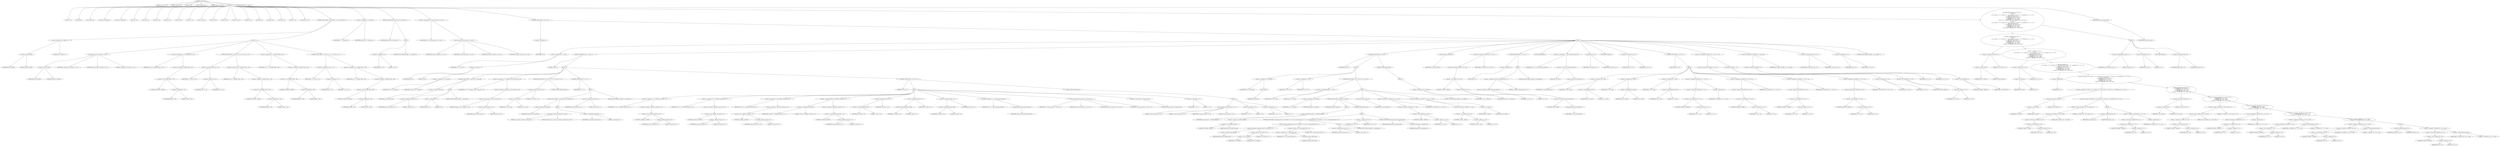 digraph cache_insert {  
"1000122" [label = "(METHOD,cache_insert)" ]
"1000123" [label = "(PARAM,const char *a1)" ]
"1000124" [label = "(PARAM,_DWORD *a2)" ]
"1000125" [label = "(PARAM,int a3)" ]
"1000126" [label = "(PARAM,unsigned int a4)" ]
"1000127" [label = "(PARAM,unsigned __int16 a5)" ]
"1000128" [label = "(BLOCK,,)" ]
"1000129" [label = "(LOCAL,v7: int)" ]
"1000130" [label = "(LOCAL,v8: int)" ]
"1000131" [label = "(LOCAL,result: int)" ]
"1000132" [label = "(LOCAL,v10: unsigned int)" ]
"1000133" [label = "(LOCAL,v11: unsigned int)" ]
"1000134" [label = "(LOCAL,v12: int)" ]
"1000135" [label = "(LOCAL,v13: int)" ]
"1000136" [label = "(LOCAL,v14: int)" ]
"1000137" [label = "(LOCAL,v15: int)" ]
"1000138" [label = "(LOCAL,v16: int)" ]
"1000139" [label = "(LOCAL,v17: int)" ]
"1000140" [label = "(LOCAL,v18: size_t)" ]
"1000141" [label = "(LOCAL,v19: int)" ]
"1000142" [label = "(LOCAL,v20: int)" ]
"1000143" [label = "(LOCAL,v21: char *)" ]
"1000144" [label = "(LOCAL,v22: int)" ]
"1000145" [label = "(LOCAL,v23: int)" ]
"1000146" [label = "(LOCAL,v24: int)" ]
"1000147" [label = "(LOCAL,v25: int)" ]
"1000148" [label = "(LOCAL,v27: int)" ]
"1000149" [label = "(LOCAL,v28: int [ 4 ])" ]
"1000150" [label = "(CONTROL_STRUCTURE,if ( (a5 & 0x980) != 0 ),if ( (a5 & 0x980) != 0 ))" ]
"1000151" [label = "(<operator>.notEquals,(a5 & 0x980) != 0)" ]
"1000152" [label = "(<operator>.and,a5 & 0x980)" ]
"1000153" [label = "(IDENTIFIER,a5,a5 & 0x980)" ]
"1000154" [label = "(LITERAL,0x980,a5 & 0x980)" ]
"1000155" [label = "(LITERAL,0,(a5 & 0x980) != 0)" ]
"1000156" [label = "(BLOCK,,)" ]
"1000157" [label = "(log_query,log_query(a5 | 0x10000, a1, a2, 0))" ]
"1000158" [label = "(<operator>.or,a5 | 0x10000)" ]
"1000159" [label = "(IDENTIFIER,a5,a5 | 0x10000)" ]
"1000160" [label = "(LITERAL,0x10000,a5 | 0x10000)" ]
"1000161" [label = "(IDENTIFIER,a1,log_query(a5 | 0x10000, a1, a2, 0))" ]
"1000162" [label = "(IDENTIFIER,a2,log_query(a5 | 0x10000, a1, a2, 0))" ]
"1000163" [label = "(LITERAL,0,log_query(a5 | 0x10000, a1, a2, 0))" ]
"1000164" [label = "(<operator>.assignment,v10 = *(_DWORD *)(fbss + 252))" ]
"1000165" [label = "(IDENTIFIER,v10,v10 = *(_DWORD *)(fbss + 252))" ]
"1000166" [label = "(<operator>.indirection,*(_DWORD *)(fbss + 252))" ]
"1000167" [label = "(<operator>.cast,(_DWORD *)(fbss + 252))" ]
"1000168" [label = "(UNKNOWN,_DWORD *,_DWORD *)" ]
"1000169" [label = "(<operator>.addition,fbss + 252)" ]
"1000170" [label = "(IDENTIFIER,fbss,fbss + 252)" ]
"1000171" [label = "(LITERAL,252,fbss + 252)" ]
"1000172" [label = "(CONTROL_STRUCTURE,if ( v10 && v10 < a4 ),if ( v10 && v10 < a4 ))" ]
"1000173" [label = "(<operator>.logicalAnd,v10 && v10 < a4)" ]
"1000174" [label = "(IDENTIFIER,v10,v10 && v10 < a4)" ]
"1000175" [label = "(<operator>.lessThan,v10 < a4)" ]
"1000176" [label = "(IDENTIFIER,v10,v10 < a4)" ]
"1000177" [label = "(IDENTIFIER,a4,v10 < a4)" ]
"1000178" [label = "(<operator>.assignment,a4 = *(_DWORD *)(fbss + 252))" ]
"1000179" [label = "(IDENTIFIER,a4,a4 = *(_DWORD *)(fbss + 252))" ]
"1000180" [label = "(<operator>.indirection,*(_DWORD *)(fbss + 252))" ]
"1000181" [label = "(<operator>.cast,(_DWORD *)(fbss + 252))" ]
"1000182" [label = "(UNKNOWN,_DWORD *,_DWORD *)" ]
"1000183" [label = "(<operator>.addition,fbss + 252)" ]
"1000184" [label = "(IDENTIFIER,fbss,fbss + 252)" ]
"1000185" [label = "(LITERAL,252,fbss + 252)" ]
"1000186" [label = "(<operator>.assignment,v11 = *(_DWORD *)(fbss + 248))" ]
"1000187" [label = "(IDENTIFIER,v11,v11 = *(_DWORD *)(fbss + 248))" ]
"1000188" [label = "(<operator>.indirection,*(_DWORD *)(fbss + 248))" ]
"1000189" [label = "(<operator>.cast,(_DWORD *)(fbss + 248))" ]
"1000190" [label = "(UNKNOWN,_DWORD *,_DWORD *)" ]
"1000191" [label = "(<operator>.addition,fbss + 248)" ]
"1000192" [label = "(IDENTIFIER,fbss,fbss + 248)" ]
"1000193" [label = "(LITERAL,248,fbss + 248)" ]
"1000194" [label = "(CONTROL_STRUCTURE,if ( v11 && a4 < v11 ),if ( v11 && a4 < v11 ))" ]
"1000195" [label = "(<operator>.logicalAnd,v11 && a4 < v11)" ]
"1000196" [label = "(IDENTIFIER,v11,v11 && a4 < v11)" ]
"1000197" [label = "(<operator>.lessThan,a4 < v11)" ]
"1000198" [label = "(IDENTIFIER,a4,a4 < v11)" ]
"1000199" [label = "(IDENTIFIER,v11,a4 < v11)" ]
"1000200" [label = "(<operator>.assignment,a4 = *(_DWORD *)(fbss + 248))" ]
"1000201" [label = "(IDENTIFIER,a4,a4 = *(_DWORD *)(fbss + 248))" ]
"1000202" [label = "(<operator>.indirection,*(_DWORD *)(fbss + 248))" ]
"1000203" [label = "(<operator>.cast,(_DWORD *)(fbss + 248))" ]
"1000204" [label = "(UNKNOWN,_DWORD *,_DWORD *)" ]
"1000205" [label = "(<operator>.addition,fbss + 248)" ]
"1000206" [label = "(IDENTIFIER,fbss,fbss + 248)" ]
"1000207" [label = "(LITERAL,248,fbss + 248)" ]
"1000208" [label = "(<operator>.assignment,v7 = insert_error)" ]
"1000209" [label = "(IDENTIFIER,v7,v7 = insert_error)" ]
"1000210" [label = "(IDENTIFIER,insert_error,v7 = insert_error)" ]
"1000211" [label = "(CONTROL_STRUCTURE,if ( insert_error ),if ( insert_error ))" ]
"1000212" [label = "(IDENTIFIER,insert_error,if ( insert_error ))" ]
"1000213" [label = "(BLOCK,,)" ]
"1000214" [label = "(<operator>.assignment,v8 = 0)" ]
"1000215" [label = "(IDENTIFIER,v8,v8 = 0)" ]
"1000216" [label = "(LITERAL,0,v8 = 0)" ]
"1000217" [label = "(CONTROL_STRUCTURE,goto LABEL_17;,goto LABEL_17;)" ]
"1000218" [label = "(<operator>.assignment,v8 = cache_scan_free(a1, a2, a3, a5))" ]
"1000219" [label = "(IDENTIFIER,v8,v8 = cache_scan_free(a1, a2, a3, a5))" ]
"1000220" [label = "(cache_scan_free,cache_scan_free(a1, a2, a3, a5))" ]
"1000221" [label = "(IDENTIFIER,a1,cache_scan_free(a1, a2, a3, a5))" ]
"1000222" [label = "(IDENTIFIER,a2,cache_scan_free(a1, a2, a3, a5))" ]
"1000223" [label = "(IDENTIFIER,a3,cache_scan_free(a1, a2, a3, a5))" ]
"1000224" [label = "(IDENTIFIER,a5,cache_scan_free(a1, a2, a3, a5))" ]
"1000225" [label = "(CONTROL_STRUCTURE,if ( !v8 ),if ( !v8 ))" ]
"1000226" [label = "(<operator>.logicalNot,!v8)" ]
"1000227" [label = "(IDENTIFIER,v8,!v8)" ]
"1000228" [label = "(BLOCK,,)" ]
"1000229" [label = "(<operator>.assignment,v27 = a5 & 4)" ]
"1000230" [label = "(IDENTIFIER,v27,v27 = a5 & 4)" ]
"1000231" [label = "(<operator>.and,a5 & 4)" ]
"1000232" [label = "(IDENTIFIER,a5,a5 & 4)" ]
"1000233" [label = "(LITERAL,4,a5 & 4)" ]
"1000234" [label = "(CONTROL_STRUCTURE,while ( 1 ),while ( 1 ))" ]
"1000235" [label = "(LITERAL,1,while ( 1 ))" ]
"1000236" [label = "(BLOCK,,)" ]
"1000237" [label = "(<operator>.assignment,v12 = cache_tail)" ]
"1000238" [label = "(IDENTIFIER,v12,v12 = cache_tail)" ]
"1000239" [label = "(IDENTIFIER,cache_tail,v12 = cache_tail)" ]
"1000240" [label = "(CONTROL_STRUCTURE,if ( !cache_tail ),if ( !cache_tail ))" ]
"1000241" [label = "(<operator>.logicalNot,!cache_tail)" ]
"1000242" [label = "(IDENTIFIER,cache_tail,!cache_tail)" ]
"1000243" [label = "(BLOCK,,)" ]
"1000244" [label = "(<operator>.assignment,insert_error = 1)" ]
"1000245" [label = "(IDENTIFIER,insert_error,insert_error = 1)" ]
"1000246" [label = "(LITERAL,1,insert_error = 1)" ]
"1000247" [label = "(<operator>.assignment,v8 = 0)" ]
"1000248" [label = "(IDENTIFIER,v8,v8 = 0)" ]
"1000249" [label = "(LITERAL,0,v8 = 0)" ]
"1000250" [label = "(CONTROL_STRUCTURE,goto LABEL_17;,goto LABEL_17;)" ]
"1000251" [label = "(<operator>.assignment,v13 = *(unsigned __int16 *)(cache_tail + 36))" ]
"1000252" [label = "(IDENTIFIER,v13,v13 = *(unsigned __int16 *)(cache_tail + 36))" ]
"1000253" [label = "(<operator>.indirection,*(unsigned __int16 *)(cache_tail + 36))" ]
"1000254" [label = "(<operator>.cast,(unsigned __int16 *)(cache_tail + 36))" ]
"1000255" [label = "(UNKNOWN,unsigned __int16 *,unsigned __int16 *)" ]
"1000256" [label = "(<operator>.addition,cache_tail + 36)" ]
"1000257" [label = "(IDENTIFIER,cache_tail,cache_tail + 36)" ]
"1000258" [label = "(LITERAL,36,cache_tail + 36)" ]
"1000259" [label = "(CONTROL_STRUCTURE,if ( (v13 & 0xC) == 0 ),if ( (v13 & 0xC) == 0 ))" ]
"1000260" [label = "(<operator>.equals,(v13 & 0xC) == 0)" ]
"1000261" [label = "(<operator>.and,v13 & 0xC)" ]
"1000262" [label = "(IDENTIFIER,v13,v13 & 0xC)" ]
"1000263" [label = "(LITERAL,0xC,v13 & 0xC)" ]
"1000264" [label = "(LITERAL,0,(v13 & 0xC) == 0)" ]
"1000265" [label = "(CONTROL_STRUCTURE,break;,break;)" ]
"1000266" [label = "(CONTROL_STRUCTURE,if ( v7 ),if ( v7 ))" ]
"1000267" [label = "(IDENTIFIER,v7,if ( v7 ))" ]
"1000268" [label = "(BLOCK,,)" ]
"1000269" [label = "(CONTROL_STRUCTURE,if ( !warned_8195 ),if ( !warned_8195 ))" ]
"1000270" [label = "(<operator>.logicalNot,!warned_8195)" ]
"1000271" [label = "(IDENTIFIER,warned_8195,!warned_8195)" ]
"1000272" [label = "(BLOCK,,)" ]
"1000273" [label = "(my_syslog,my_syslog(3, \"Internal error in cache.\"))" ]
"1000274" [label = "(LITERAL,3,my_syslog(3, \"Internal error in cache.\"))" ]
"1000275" [label = "(LITERAL,\"Internal error in cache.\",my_syslog(3, \"Internal error in cache.\"))" ]
"1000276" [label = "(<operator>.assignment,warned_8195 = 1)" ]
"1000277" [label = "(IDENTIFIER,warned_8195,warned_8195 = 1)" ]
"1000278" [label = "(LITERAL,1,warned_8195 = 1)" ]
"1000279" [label = "(<operator>.assignment,insert_error = 1)" ]
"1000280" [label = "(IDENTIFIER,insert_error,insert_error = 1)" ]
"1000281" [label = "(LITERAL,1,insert_error = 1)" ]
"1000282" [label = "(CONTROL_STRUCTURE,goto LABEL_17;,goto LABEL_17;)" ]
"1000283" [label = "(CONTROL_STRUCTURE,if ( v27 ),if ( v27 ))" ]
"1000284" [label = "(IDENTIFIER,v27,if ( v27 ))" ]
"1000285" [label = "(BLOCK,,)" ]
"1000286" [label = "(<operator>.assignment,v14 = *(_DWORD *)(cache_tail + 16))" ]
"1000287" [label = "(IDENTIFIER,v14,v14 = *(_DWORD *)(cache_tail + 16))" ]
"1000288" [label = "(<operator>.indirection,*(_DWORD *)(cache_tail + 16))" ]
"1000289" [label = "(<operator>.cast,(_DWORD *)(cache_tail + 16))" ]
"1000290" [label = "(UNKNOWN,_DWORD *,_DWORD *)" ]
"1000291" [label = "(<operator>.addition,cache_tail + 16)" ]
"1000292" [label = "(IDENTIFIER,cache_tail,cache_tail + 16)" ]
"1000293" [label = "(LITERAL,16,cache_tail + 16)" ]
"1000294" [label = "(<operator>.assignment,v15 = *(_DWORD *)(cache_tail + 20))" ]
"1000295" [label = "(IDENTIFIER,v15,v15 = *(_DWORD *)(cache_tail + 20))" ]
"1000296" [label = "(<operator>.indirection,*(_DWORD *)(cache_tail + 20))" ]
"1000297" [label = "(<operator>.cast,(_DWORD *)(cache_tail + 20))" ]
"1000298" [label = "(UNKNOWN,_DWORD *,_DWORD *)" ]
"1000299" [label = "(<operator>.addition,cache_tail + 20)" ]
"1000300" [label = "(IDENTIFIER,cache_tail,cache_tail + 20)" ]
"1000301" [label = "(LITERAL,20,cache_tail + 20)" ]
"1000302" [label = "(<operator>.assignment,v16 = *(_DWORD *)(cache_tail + 24))" ]
"1000303" [label = "(IDENTIFIER,v16,v16 = *(_DWORD *)(cache_tail + 24))" ]
"1000304" [label = "(<operator>.indirection,*(_DWORD *)(cache_tail + 24))" ]
"1000305" [label = "(<operator>.cast,(_DWORD *)(cache_tail + 24))" ]
"1000306" [label = "(UNKNOWN,_DWORD *,_DWORD *)" ]
"1000307" [label = "(<operator>.addition,cache_tail + 24)" ]
"1000308" [label = "(IDENTIFIER,cache_tail,cache_tail + 24)" ]
"1000309" [label = "(LITERAL,24,cache_tail + 24)" ]
"1000310" [label = "(<operator>.assignment,v28[0] = *(_DWORD *)(cache_tail + 12))" ]
"1000311" [label = "(<operator>.indirectIndexAccess,v28[0])" ]
"1000312" [label = "(IDENTIFIER,v28,v28[0] = *(_DWORD *)(cache_tail + 12))" ]
"1000313" [label = "(LITERAL,0,v28[0] = *(_DWORD *)(cache_tail + 12))" ]
"1000314" [label = "(<operator>.indirection,*(_DWORD *)(cache_tail + 12))" ]
"1000315" [label = "(<operator>.cast,(_DWORD *)(cache_tail + 12))" ]
"1000316" [label = "(UNKNOWN,_DWORD *,_DWORD *)" ]
"1000317" [label = "(<operator>.addition,cache_tail + 12)" ]
"1000318" [label = "(IDENTIFIER,cache_tail,cache_tail + 12)" ]
"1000319" [label = "(LITERAL,12,cache_tail + 12)" ]
"1000320" [label = "(<operator>.assignment,v28[1] = v14)" ]
"1000321" [label = "(<operator>.indirectIndexAccess,v28[1])" ]
"1000322" [label = "(IDENTIFIER,v28,v28[1] = v14)" ]
"1000323" [label = "(LITERAL,1,v28[1] = v14)" ]
"1000324" [label = "(IDENTIFIER,v14,v28[1] = v14)" ]
"1000325" [label = "(<operator>.assignment,v28[2] = v15)" ]
"1000326" [label = "(<operator>.indirectIndexAccess,v28[2])" ]
"1000327" [label = "(IDENTIFIER,v28,v28[2] = v15)" ]
"1000328" [label = "(LITERAL,2,v28[2] = v15)" ]
"1000329" [label = "(IDENTIFIER,v15,v28[2] = v15)" ]
"1000330" [label = "(<operator>.assignment,v28[3] = v16)" ]
"1000331" [label = "(<operator>.indirectIndexAccess,v28[3])" ]
"1000332" [label = "(IDENTIFIER,v28,v28[3] = v16)" ]
"1000333" [label = "(LITERAL,3,v28[3] = v16)" ]
"1000334" [label = "(IDENTIFIER,v16,v28[3] = v16)" ]
"1000335" [label = "(<operator>.assignment,v17 = cache_get_name(cache_tail))" ]
"1000336" [label = "(IDENTIFIER,v17,v17 = cache_get_name(cache_tail))" ]
"1000337" [label = "(cache_get_name,cache_get_name(cache_tail))" ]
"1000338" [label = "(IDENTIFIER,cache_tail,cache_get_name(cache_tail))" ]
"1000339" [label = "(cache_scan_free,cache_scan_free(v17, v28, a3, v13))" ]
"1000340" [label = "(IDENTIFIER,v17,cache_scan_free(v17, v28, a3, v13))" ]
"1000341" [label = "(IDENTIFIER,v28,cache_scan_free(v17, v28, a3, v13))" ]
"1000342" [label = "(IDENTIFIER,a3,cache_scan_free(v17, v28, a3, v13))" ]
"1000343" [label = "(IDENTIFIER,v13,cache_scan_free(v17, v28, a3, v13))" ]
"1000344" [label = "(<operator>.preIncrement,++cache_live_freed)" ]
"1000345" [label = "(IDENTIFIER,cache_live_freed,++cache_live_freed)" ]
"1000346" [label = "(<operator>.assignment,v7 = 1)" ]
"1000347" [label = "(IDENTIFIER,v7,v7 = 1)" ]
"1000348" [label = "(LITERAL,1,v7 = 1)" ]
"1000349" [label = "(CONTROL_STRUCTURE,else,else)" ]
"1000350" [label = "(BLOCK,,)" ]
"1000351" [label = "(cache_scan_free,cache_scan_free(0, 0, a3, 0))" ]
"1000352" [label = "(LITERAL,0,cache_scan_free(0, 0, a3, 0))" ]
"1000353" [label = "(LITERAL,0,cache_scan_free(0, 0, a3, 0))" ]
"1000354" [label = "(IDENTIFIER,a3,cache_scan_free(0, 0, a3, 0))" ]
"1000355" [label = "(LITERAL,0,cache_scan_free(0, 0, a3, 0))" ]
"1000356" [label = "(<operator>.assignment,v7 = 0)" ]
"1000357" [label = "(IDENTIFIER,v7,v7 = 0)" ]
"1000358" [label = "(LITERAL,0,v7 = 0)" ]
"1000359" [label = "(<operator>.assignment,v27 = 1)" ]
"1000360" [label = "(IDENTIFIER,v27,v27 = 1)" ]
"1000361" [label = "(LITERAL,1,v27 = 1)" ]
"1000362" [label = "(CONTROL_STRUCTURE,if ( a1 ),if ( a1 ))" ]
"1000363" [label = "(IDENTIFIER,a1,if ( a1 ))" ]
"1000364" [label = "(BLOCK,,)" ]
"1000365" [label = "(<operator>.assignment,v18 = strlen(a1))" ]
"1000366" [label = "(IDENTIFIER,v18,v18 = strlen(a1))" ]
"1000367" [label = "(strlen,strlen(a1))" ]
"1000368" [label = "(IDENTIFIER,a1,strlen(a1))" ]
"1000369" [label = "(<operator>.assignment,v19 = v12)" ]
"1000370" [label = "(IDENTIFIER,v19,v19 = v12)" ]
"1000371" [label = "(IDENTIFIER,v12,v19 = v12)" ]
"1000372" [label = "(CONTROL_STRUCTURE,if ( v18 >= 0x32 ),if ( v18 >= 0x32 ))" ]
"1000373" [label = "(<operator>.greaterEqualsThan,v18 >= 0x32)" ]
"1000374" [label = "(IDENTIFIER,v18,v18 >= 0x32)" ]
"1000375" [label = "(LITERAL,0x32,v18 >= 0x32)" ]
"1000376" [label = "(BLOCK,,)" ]
"1000377" [label = "(<operator>.assignment,v20 = big_free)" ]
"1000378" [label = "(IDENTIFIER,v20,v20 = big_free)" ]
"1000379" [label = "(IDENTIFIER,big_free,v20 = big_free)" ]
"1000380" [label = "(CONTROL_STRUCTURE,if ( big_free ),if ( big_free ))" ]
"1000381" [label = "(IDENTIFIER,big_free,if ( big_free ))" ]
"1000382" [label = "(BLOCK,,)" ]
"1000383" [label = "(<operator>.assignment,big_free = *(_DWORD *)big_free)" ]
"1000384" [label = "(IDENTIFIER,big_free,big_free = *(_DWORD *)big_free)" ]
"1000385" [label = "(<operator>.indirection,*(_DWORD *)big_free)" ]
"1000386" [label = "(<operator>.cast,(_DWORD *)big_free)" ]
"1000387" [label = "(UNKNOWN,_DWORD *,_DWORD *)" ]
"1000388" [label = "(IDENTIFIER,big_free,(_DWORD *)big_free)" ]
"1000389" [label = "(CONTROL_STRUCTURE,else,else)" ]
"1000390" [label = "(BLOCK,,)" ]
"1000391" [label = "(CONTROL_STRUCTURE,if ( !bignames_left && (a5 & 0x5000) == 0 || (v20 = whine_malloc(1028)) == 0 ),if ( !bignames_left && (a5 & 0x5000) == 0 || (v20 = whine_malloc(1028)) == 0 ))" ]
"1000392" [label = "(<operator>.logicalOr,!bignames_left && (a5 & 0x5000) == 0 || (v20 = whine_malloc(1028)) == 0)" ]
"1000393" [label = "(<operator>.logicalAnd,!bignames_left && (a5 & 0x5000) == 0)" ]
"1000394" [label = "(<operator>.logicalNot,!bignames_left)" ]
"1000395" [label = "(IDENTIFIER,bignames_left,!bignames_left)" ]
"1000396" [label = "(<operator>.equals,(a5 & 0x5000) == 0)" ]
"1000397" [label = "(<operator>.and,a5 & 0x5000)" ]
"1000398" [label = "(IDENTIFIER,a5,a5 & 0x5000)" ]
"1000399" [label = "(LITERAL,0x5000,a5 & 0x5000)" ]
"1000400" [label = "(LITERAL,0,(a5 & 0x5000) == 0)" ]
"1000401" [label = "(<operator>.equals,(v20 = whine_malloc(1028)) == 0)" ]
"1000402" [label = "(<operator>.assignment,v20 = whine_malloc(1028))" ]
"1000403" [label = "(IDENTIFIER,v20,v20 = whine_malloc(1028))" ]
"1000404" [label = "(whine_malloc,whine_malloc(1028))" ]
"1000405" [label = "(LITERAL,1028,whine_malloc(1028))" ]
"1000406" [label = "(LITERAL,0,(v20 = whine_malloc(1028)) == 0)" ]
"1000407" [label = "(BLOCK,,)" ]
"1000408" [label = "(<operator>.assignment,insert_error = 1)" ]
"1000409" [label = "(IDENTIFIER,insert_error,insert_error = 1)" ]
"1000410" [label = "(LITERAL,1,insert_error = 1)" ]
"1000411" [label = "(CONTROL_STRUCTURE,goto LABEL_17;,goto LABEL_17;)" ]
"1000412" [label = "(<operator>.assignment,v19 = v12)" ]
"1000413" [label = "(IDENTIFIER,v19,v19 = v12)" ]
"1000414" [label = "(IDENTIFIER,v12,v19 = v12)" ]
"1000415" [label = "(CONTROL_STRUCTURE,if ( bignames_left ),if ( bignames_left ))" ]
"1000416" [label = "(IDENTIFIER,bignames_left,if ( bignames_left ))" ]
"1000417" [label = "(<operator>.preDecrement,--bignames_left)" ]
"1000418" [label = "(IDENTIFIER,bignames_left,--bignames_left)" ]
"1000419" [label = "(cache_unlink,cache_unlink(v19))" ]
"1000420" [label = "(IDENTIFIER,v19,cache_unlink(v19))" ]
"1000421" [label = "(<operator>.assignment,*(_DWORD *)(v12 + 40) = v20)" ]
"1000422" [label = "(<operator>.indirection,*(_DWORD *)(v12 + 40))" ]
"1000423" [label = "(<operator>.cast,(_DWORD *)(v12 + 40))" ]
"1000424" [label = "(UNKNOWN,_DWORD *,_DWORD *)" ]
"1000425" [label = "(<operator>.addition,v12 + 40)" ]
"1000426" [label = "(IDENTIFIER,v12,v12 + 40)" ]
"1000427" [label = "(LITERAL,40,v12 + 40)" ]
"1000428" [label = "(IDENTIFIER,v20,*(_DWORD *)(v12 + 40) = v20)" ]
"1000429" [label = "(<operator>.assignment,*(_WORD *)(v12 + 36) = a5 | 0x200)" ]
"1000430" [label = "(<operator>.indirection,*(_WORD *)(v12 + 36))" ]
"1000431" [label = "(<operator>.cast,(_WORD *)(v12 + 36))" ]
"1000432" [label = "(UNKNOWN,_WORD *,_WORD *)" ]
"1000433" [label = "(<operator>.addition,v12 + 36)" ]
"1000434" [label = "(IDENTIFIER,v12,v12 + 36)" ]
"1000435" [label = "(LITERAL,36,v12 + 36)" ]
"1000436" [label = "(<operator>.or,a5 | 0x200)" ]
"1000437" [label = "(IDENTIFIER,a5,a5 | 0x200)" ]
"1000438" [label = "(LITERAL,0x200,a5 | 0x200)" ]
"1000439" [label = "(CONTROL_STRUCTURE,goto LABEL_42;,goto LABEL_42;)" ]
"1000440" [label = "(CONTROL_STRUCTURE,else,else)" ]
"1000441" [label = "(BLOCK,,)" ]
"1000442" [label = "(<operator>.assignment,v19 = cache_tail)" ]
"1000443" [label = "(IDENTIFIER,v19,v19 = cache_tail)" ]
"1000444" [label = "(IDENTIFIER,cache_tail,v19 = cache_tail)" ]
"1000445" [label = "(cache_unlink,cache_unlink(v19))" ]
"1000446" [label = "(IDENTIFIER,v19,cache_unlink(v19))" ]
"1000447" [label = "(<operator>.assignment,*(_WORD *)(v12 + 36) = a5)" ]
"1000448" [label = "(<operator>.indirection,*(_WORD *)(v12 + 36))" ]
"1000449" [label = "(<operator>.cast,(_WORD *)(v12 + 36))" ]
"1000450" [label = "(UNKNOWN,_WORD *,_WORD *)" ]
"1000451" [label = "(<operator>.addition,v12 + 36)" ]
"1000452" [label = "(IDENTIFIER,v12,v12 + 36)" ]
"1000453" [label = "(LITERAL,36,v12 + 36)" ]
"1000454" [label = "(IDENTIFIER,a5,*(_WORD *)(v12 + 36) = a5)" ]
"1000455" [label = "(CONTROL_STRUCTURE,if ( !a1 ),if ( !a1 ))" ]
"1000456" [label = "(<operator>.logicalNot,!a1)" ]
"1000457" [label = "(IDENTIFIER,a1,!a1)" ]
"1000458" [label = "(BLOCK,,)" ]
"1000459" [label = "(<operator>.assignment,*(_BYTE *)cache_get_name(v12) = 0)" ]
"1000460" [label = "(<operator>.indirection,*(_BYTE *)cache_get_name(v12))" ]
"1000461" [label = "(<operator>.cast,(_BYTE *)cache_get_name(v12))" ]
"1000462" [label = "(UNKNOWN,_BYTE *,_BYTE *)" ]
"1000463" [label = "(cache_get_name,cache_get_name(v12))" ]
"1000464" [label = "(IDENTIFIER,v12,cache_get_name(v12))" ]
"1000465" [label = "(LITERAL,0,*(_BYTE *)cache_get_name(v12) = 0)" ]
"1000466" [label = "(CONTROL_STRUCTURE,goto LABEL_43;,goto LABEL_43;)" ]
"1000467" [label = "(JUMP_TARGET,LABEL_42)" ]
"1000468" [label = "(<operator>.assignment,v21 = (char *)cache_get_name(v12))" ]
"1000469" [label = "(IDENTIFIER,v21,v21 = (char *)cache_get_name(v12))" ]
"1000470" [label = "(<operator>.cast,(char *)cache_get_name(v12))" ]
"1000471" [label = "(UNKNOWN,char *,char *)" ]
"1000472" [label = "(cache_get_name,cache_get_name(v12))" ]
"1000473" [label = "(IDENTIFIER,v12,cache_get_name(v12))" ]
"1000474" [label = "(strcpy,strcpy(v21, a1))" ]
"1000475" [label = "(IDENTIFIER,v21,strcpy(v21, a1))" ]
"1000476" [label = "(IDENTIFIER,a1,strcpy(v21, a1))" ]
"1000477" [label = "(JUMP_TARGET,LABEL_43)" ]
"1000478" [label = "(<operator>.assignment,v22 = a3)" ]
"1000479" [label = "(IDENTIFIER,v22,v22 = a3)" ]
"1000480" [label = "(IDENTIFIER,a3,v22 = a3)" ]
"1000481" [label = "(CONTROL_STRUCTURE,if ( a2 ),if ( a2 ))" ]
"1000482" [label = "(IDENTIFIER,a2,if ( a2 ))" ]
"1000483" [label = "(BLOCK,,)" ]
"1000484" [label = "(<operator>.assignment,v23 = a2[1])" ]
"1000485" [label = "(IDENTIFIER,v23,v23 = a2[1])" ]
"1000486" [label = "(<operator>.indirectIndexAccess,a2[1])" ]
"1000487" [label = "(IDENTIFIER,a2,v23 = a2[1])" ]
"1000488" [label = "(LITERAL,1,v23 = a2[1])" ]
"1000489" [label = "(<operator>.assignment,v24 = a2[2])" ]
"1000490" [label = "(IDENTIFIER,v24,v24 = a2[2])" ]
"1000491" [label = "(<operator>.indirectIndexAccess,a2[2])" ]
"1000492" [label = "(IDENTIFIER,a2,v24 = a2[2])" ]
"1000493" [label = "(LITERAL,2,v24 = a2[2])" ]
"1000494" [label = "(<operator>.assignment,v25 = a2[3])" ]
"1000495" [label = "(IDENTIFIER,v25,v25 = a2[3])" ]
"1000496" [label = "(<operator>.indirectIndexAccess,a2[3])" ]
"1000497" [label = "(IDENTIFIER,a2,v25 = a2[3])" ]
"1000498" [label = "(LITERAL,3,v25 = a2[3])" ]
"1000499" [label = "(<operator>.assignment,*(_DWORD *)(v12 + 12) = *a2)" ]
"1000500" [label = "(<operator>.indirection,*(_DWORD *)(v12 + 12))" ]
"1000501" [label = "(<operator>.cast,(_DWORD *)(v12 + 12))" ]
"1000502" [label = "(UNKNOWN,_DWORD *,_DWORD *)" ]
"1000503" [label = "(<operator>.addition,v12 + 12)" ]
"1000504" [label = "(IDENTIFIER,v12,v12 + 12)" ]
"1000505" [label = "(LITERAL,12,v12 + 12)" ]
"1000506" [label = "(<operator>.indirection,*a2)" ]
"1000507" [label = "(IDENTIFIER,a2,*(_DWORD *)(v12 + 12) = *a2)" ]
"1000508" [label = "(<operator>.assignment,*(_DWORD *)(v12 + 16) = v23)" ]
"1000509" [label = "(<operator>.indirection,*(_DWORD *)(v12 + 16))" ]
"1000510" [label = "(<operator>.cast,(_DWORD *)(v12 + 16))" ]
"1000511" [label = "(UNKNOWN,_DWORD *,_DWORD *)" ]
"1000512" [label = "(<operator>.addition,v12 + 16)" ]
"1000513" [label = "(IDENTIFIER,v12,v12 + 16)" ]
"1000514" [label = "(LITERAL,16,v12 + 16)" ]
"1000515" [label = "(IDENTIFIER,v23,*(_DWORD *)(v12 + 16) = v23)" ]
"1000516" [label = "(<operator>.assignment,*(_DWORD *)(v12 + 20) = v24)" ]
"1000517" [label = "(<operator>.indirection,*(_DWORD *)(v12 + 20))" ]
"1000518" [label = "(<operator>.cast,(_DWORD *)(v12 + 20))" ]
"1000519" [label = "(UNKNOWN,_DWORD *,_DWORD *)" ]
"1000520" [label = "(<operator>.addition,v12 + 20)" ]
"1000521" [label = "(IDENTIFIER,v12,v12 + 20)" ]
"1000522" [label = "(LITERAL,20,v12 + 20)" ]
"1000523" [label = "(IDENTIFIER,v24,*(_DWORD *)(v12 + 20) = v24)" ]
"1000524" [label = "(<operator>.assignment,*(_DWORD *)(v12 + 24) = v25)" ]
"1000525" [label = "(<operator>.indirection,*(_DWORD *)(v12 + 24))" ]
"1000526" [label = "(<operator>.cast,(_DWORD *)(v12 + 24))" ]
"1000527" [label = "(UNKNOWN,_DWORD *,_DWORD *)" ]
"1000528" [label = "(<operator>.addition,v12 + 24)" ]
"1000529" [label = "(IDENTIFIER,v12,v12 + 24)" ]
"1000530" [label = "(LITERAL,24,v12 + 24)" ]
"1000531" [label = "(IDENTIFIER,v25,*(_DWORD *)(v12 + 24) = v25)" ]
"1000532" [label = "(<operator>.assignment,v22 = a3)" ]
"1000533" [label = "(IDENTIFIER,v22,v22 = a3)" ]
"1000534" [label = "(IDENTIFIER,a3,v22 = a3)" ]
"1000535" [label = "(<operator>.assignment,*(_DWORD *)(v12 + 28) = a4 + v22)" ]
"1000536" [label = "(<operator>.indirection,*(_DWORD *)(v12 + 28))" ]
"1000537" [label = "(<operator>.cast,(_DWORD *)(v12 + 28))" ]
"1000538" [label = "(UNKNOWN,_DWORD *,_DWORD *)" ]
"1000539" [label = "(<operator>.addition,v12 + 28)" ]
"1000540" [label = "(IDENTIFIER,v12,v12 + 28)" ]
"1000541" [label = "(LITERAL,28,v12 + 28)" ]
"1000542" [label = "(<operator>.addition,a4 + v22)" ]
"1000543" [label = "(IDENTIFIER,a4,a4 + v22)" ]
"1000544" [label = "(IDENTIFIER,v22,a4 + v22)" ]
"1000545" [label = "(<operator>.assignment,*(_DWORD *)v12 = new_chain)" ]
"1000546" [label = "(<operator>.indirection,*(_DWORD *)v12)" ]
"1000547" [label = "(<operator>.cast,(_DWORD *)v12)" ]
"1000548" [label = "(UNKNOWN,_DWORD *,_DWORD *)" ]
"1000549" [label = "(IDENTIFIER,v12,(_DWORD *)v12)" ]
"1000550" [label = "(IDENTIFIER,new_chain,*(_DWORD *)v12 = new_chain)" ]
"1000551" [label = "(<operator>.assignment,new_chain = v12)" ]
"1000552" [label = "(IDENTIFIER,new_chain,new_chain = v12)" ]
"1000553" [label = "(IDENTIFIER,v12,new_chain = v12)" ]
"1000554" [label = "(<operator>.assignment,v8 = v12)" ]
"1000555" [label = "(IDENTIFIER,v8,v8 = v12)" ]
"1000556" [label = "(IDENTIFIER,v12,v8 = v12)" ]
"1000557" [label = "(CONTROL_STRUCTURE,goto LABEL_17;,goto LABEL_17;)" ]
"1000558" [label = "(CONTROL_STRUCTURE,if ( (a5 & 0x180) == 0\n    || (a5 & 8) == 0\n    || !a2\n    || ((a5 & 0x80) == 0 || (*(_WORD *)(v8 + 36) & 0x80) == 0 || (result = v8, *(_DWORD *)(v8 + 12) != *a2))\n    && ((a5 & 0x100) == 0\n     || (*(_WORD *)(v8 + 36) & 0x100) == 0\n     || *(_DWORD *)(v8 + 12) != *a2\n     || *(_DWORD *)(v8 + 16) != a2[1]\n     || *(_DWORD *)(v8 + 20) != a2[2]\n     || (result = v8, *(_DWORD *)(v8 + 24) != a2[3])) ),if ( (a5 & 0x180) == 0\n    || (a5 & 8) == 0\n    || !a2\n    || ((a5 & 0x80) == 0 || (*(_WORD *)(v8 + 36) & 0x80) == 0 || (result = v8, *(_DWORD *)(v8 + 12) != *a2))\n    && ((a5 & 0x100) == 0\n     || (*(_WORD *)(v8 + 36) & 0x100) == 0\n     || *(_DWORD *)(v8 + 12) != *a2\n     || *(_DWORD *)(v8 + 16) != a2[1]\n     || *(_DWORD *)(v8 + 20) != a2[2]\n     || (result = v8, *(_DWORD *)(v8 + 24) != a2[3])) ))" ]
"1000559" [label = "(<operator>.logicalOr,(a5 & 0x180) == 0\n    || (a5 & 8) == 0\n    || !a2\n    || ((a5 & 0x80) == 0 || (*(_WORD *)(v8 + 36) & 0x80) == 0 || (result = v8, *(_DWORD *)(v8 + 12) != *a2))\n    && ((a5 & 0x100) == 0\n     || (*(_WORD *)(v8 + 36) & 0x100) == 0\n     || *(_DWORD *)(v8 + 12) != *a2\n     || *(_DWORD *)(v8 + 16) != a2[1]\n     || *(_DWORD *)(v8 + 20) != a2[2]\n     || (result = v8, *(_DWORD *)(v8 + 24) != a2[3])))" ]
"1000560" [label = "(<operator>.equals,(a5 & 0x180) == 0)" ]
"1000561" [label = "(<operator>.and,a5 & 0x180)" ]
"1000562" [label = "(IDENTIFIER,a5,a5 & 0x180)" ]
"1000563" [label = "(LITERAL,0x180,a5 & 0x180)" ]
"1000564" [label = "(LITERAL,0,(a5 & 0x180) == 0)" ]
"1000565" [label = "(<operator>.logicalOr,(a5 & 8) == 0\n    || !a2\n    || ((a5 & 0x80) == 0 || (*(_WORD *)(v8 + 36) & 0x80) == 0 || (result = v8, *(_DWORD *)(v8 + 12) != *a2))\n    && ((a5 & 0x100) == 0\n     || (*(_WORD *)(v8 + 36) & 0x100) == 0\n     || *(_DWORD *)(v8 + 12) != *a2\n     || *(_DWORD *)(v8 + 16) != a2[1]\n     || *(_DWORD *)(v8 + 20) != a2[2]\n     || (result = v8, *(_DWORD *)(v8 + 24) != a2[3])))" ]
"1000566" [label = "(<operator>.equals,(a5 & 8) == 0)" ]
"1000567" [label = "(<operator>.and,a5 & 8)" ]
"1000568" [label = "(IDENTIFIER,a5,a5 & 8)" ]
"1000569" [label = "(LITERAL,8,a5 & 8)" ]
"1000570" [label = "(LITERAL,0,(a5 & 8) == 0)" ]
"1000571" [label = "(<operator>.logicalOr,!a2\n    || ((a5 & 0x80) == 0 || (*(_WORD *)(v8 + 36) & 0x80) == 0 || (result = v8, *(_DWORD *)(v8 + 12) != *a2))\n    && ((a5 & 0x100) == 0\n     || (*(_WORD *)(v8 + 36) & 0x100) == 0\n     || *(_DWORD *)(v8 + 12) != *a2\n     || *(_DWORD *)(v8 + 16) != a2[1]\n     || *(_DWORD *)(v8 + 20) != a2[2]\n     || (result = v8, *(_DWORD *)(v8 + 24) != a2[3])))" ]
"1000572" [label = "(<operator>.logicalNot,!a2)" ]
"1000573" [label = "(IDENTIFIER,a2,!a2)" ]
"1000574" [label = "(<operator>.logicalAnd,((a5 & 0x80) == 0 || (*(_WORD *)(v8 + 36) & 0x80) == 0 || (result = v8, *(_DWORD *)(v8 + 12) != *a2))\n    && ((a5 & 0x100) == 0\n     || (*(_WORD *)(v8 + 36) & 0x100) == 0\n     || *(_DWORD *)(v8 + 12) != *a2\n     || *(_DWORD *)(v8 + 16) != a2[1]\n     || *(_DWORD *)(v8 + 20) != a2[2]\n     || (result = v8, *(_DWORD *)(v8 + 24) != a2[3])))" ]
"1000575" [label = "(<operator>.logicalOr,(a5 & 0x80) == 0 || (*(_WORD *)(v8 + 36) & 0x80) == 0 || (result = v8, *(_DWORD *)(v8 + 12) != *a2))" ]
"1000576" [label = "(<operator>.equals,(a5 & 0x80) == 0)" ]
"1000577" [label = "(<operator>.and,a5 & 0x80)" ]
"1000578" [label = "(IDENTIFIER,a5,a5 & 0x80)" ]
"1000579" [label = "(LITERAL,0x80,a5 & 0x80)" ]
"1000580" [label = "(LITERAL,0,(a5 & 0x80) == 0)" ]
"1000581" [label = "(<operator>.logicalOr,(*(_WORD *)(v8 + 36) & 0x80) == 0 || (result = v8, *(_DWORD *)(v8 + 12) != *a2))" ]
"1000582" [label = "(<operator>.equals,(*(_WORD *)(v8 + 36) & 0x80) == 0)" ]
"1000583" [label = "(<operator>.and,*(_WORD *)(v8 + 36) & 0x80)" ]
"1000584" [label = "(<operator>.indirection,*(_WORD *)(v8 + 36))" ]
"1000585" [label = "(<operator>.cast,(_WORD *)(v8 + 36))" ]
"1000586" [label = "(UNKNOWN,_WORD *,_WORD *)" ]
"1000587" [label = "(<operator>.addition,v8 + 36)" ]
"1000588" [label = "(IDENTIFIER,v8,v8 + 36)" ]
"1000589" [label = "(LITERAL,36,v8 + 36)" ]
"1000590" [label = "(LITERAL,0x80,*(_WORD *)(v8 + 36) & 0x80)" ]
"1000591" [label = "(LITERAL,0,(*(_WORD *)(v8 + 36) & 0x80) == 0)" ]
"1000592" [label = "(BLOCK,,)" ]
"1000593" [label = "(<operator>.assignment,result = v8)" ]
"1000594" [label = "(IDENTIFIER,result,result = v8)" ]
"1000595" [label = "(IDENTIFIER,v8,result = v8)" ]
"1000596" [label = "(<operator>.notEquals,*(_DWORD *)(v8 + 12) != *a2)" ]
"1000597" [label = "(<operator>.indirection,*(_DWORD *)(v8 + 12))" ]
"1000598" [label = "(<operator>.cast,(_DWORD *)(v8 + 12))" ]
"1000599" [label = "(UNKNOWN,_DWORD *,_DWORD *)" ]
"1000600" [label = "(<operator>.addition,v8 + 12)" ]
"1000601" [label = "(IDENTIFIER,v8,v8 + 12)" ]
"1000602" [label = "(LITERAL,12,v8 + 12)" ]
"1000603" [label = "(<operator>.indirection,*a2)" ]
"1000604" [label = "(IDENTIFIER,a2,*(_DWORD *)(v8 + 12) != *a2)" ]
"1000605" [label = "(<operator>.logicalOr,(a5 & 0x100) == 0\n     || (*(_WORD *)(v8 + 36) & 0x100) == 0\n     || *(_DWORD *)(v8 + 12) != *a2\n     || *(_DWORD *)(v8 + 16) != a2[1]\n     || *(_DWORD *)(v8 + 20) != a2[2]\n     || (result = v8, *(_DWORD *)(v8 + 24) != a2[3]))" ]
"1000606" [label = "(<operator>.equals,(a5 & 0x100) == 0)" ]
"1000607" [label = "(<operator>.and,a5 & 0x100)" ]
"1000608" [label = "(IDENTIFIER,a5,a5 & 0x100)" ]
"1000609" [label = "(LITERAL,0x100,a5 & 0x100)" ]
"1000610" [label = "(LITERAL,0,(a5 & 0x100) == 0)" ]
"1000611" [label = "(<operator>.logicalOr,(*(_WORD *)(v8 + 36) & 0x100) == 0\n     || *(_DWORD *)(v8 + 12) != *a2\n     || *(_DWORD *)(v8 + 16) != a2[1]\n     || *(_DWORD *)(v8 + 20) != a2[2]\n     || (result = v8, *(_DWORD *)(v8 + 24) != a2[3]))" ]
"1000612" [label = "(<operator>.equals,(*(_WORD *)(v8 + 36) & 0x100) == 0)" ]
"1000613" [label = "(<operator>.and,*(_WORD *)(v8 + 36) & 0x100)" ]
"1000614" [label = "(<operator>.indirection,*(_WORD *)(v8 + 36))" ]
"1000615" [label = "(<operator>.cast,(_WORD *)(v8 + 36))" ]
"1000616" [label = "(UNKNOWN,_WORD *,_WORD *)" ]
"1000617" [label = "(<operator>.addition,v8 + 36)" ]
"1000618" [label = "(IDENTIFIER,v8,v8 + 36)" ]
"1000619" [label = "(LITERAL,36,v8 + 36)" ]
"1000620" [label = "(LITERAL,0x100,*(_WORD *)(v8 + 36) & 0x100)" ]
"1000621" [label = "(LITERAL,0,(*(_WORD *)(v8 + 36) & 0x100) == 0)" ]
"1000622" [label = "(<operator>.logicalOr,*(_DWORD *)(v8 + 12) != *a2\n     || *(_DWORD *)(v8 + 16) != a2[1]\n     || *(_DWORD *)(v8 + 20) != a2[2]\n     || (result = v8, *(_DWORD *)(v8 + 24) != a2[3]))" ]
"1000623" [label = "(<operator>.notEquals,*(_DWORD *)(v8 + 12) != *a2)" ]
"1000624" [label = "(<operator>.indirection,*(_DWORD *)(v8 + 12))" ]
"1000625" [label = "(<operator>.cast,(_DWORD *)(v8 + 12))" ]
"1000626" [label = "(UNKNOWN,_DWORD *,_DWORD *)" ]
"1000627" [label = "(<operator>.addition,v8 + 12)" ]
"1000628" [label = "(IDENTIFIER,v8,v8 + 12)" ]
"1000629" [label = "(LITERAL,12,v8 + 12)" ]
"1000630" [label = "(<operator>.indirection,*a2)" ]
"1000631" [label = "(IDENTIFIER,a2,*(_DWORD *)(v8 + 12) != *a2)" ]
"1000632" [label = "(<operator>.logicalOr,*(_DWORD *)(v8 + 16) != a2[1]\n     || *(_DWORD *)(v8 + 20) != a2[2]\n     || (result = v8, *(_DWORD *)(v8 + 24) != a2[3]))" ]
"1000633" [label = "(<operator>.notEquals,*(_DWORD *)(v8 + 16) != a2[1])" ]
"1000634" [label = "(<operator>.indirection,*(_DWORD *)(v8 + 16))" ]
"1000635" [label = "(<operator>.cast,(_DWORD *)(v8 + 16))" ]
"1000636" [label = "(UNKNOWN,_DWORD *,_DWORD *)" ]
"1000637" [label = "(<operator>.addition,v8 + 16)" ]
"1000638" [label = "(IDENTIFIER,v8,v8 + 16)" ]
"1000639" [label = "(LITERAL,16,v8 + 16)" ]
"1000640" [label = "(<operator>.indirectIndexAccess,a2[1])" ]
"1000641" [label = "(IDENTIFIER,a2,*(_DWORD *)(v8 + 16) != a2[1])" ]
"1000642" [label = "(LITERAL,1,*(_DWORD *)(v8 + 16) != a2[1])" ]
"1000643" [label = "(<operator>.logicalOr,*(_DWORD *)(v8 + 20) != a2[2]\n     || (result = v8, *(_DWORD *)(v8 + 24) != a2[3]))" ]
"1000644" [label = "(<operator>.notEquals,*(_DWORD *)(v8 + 20) != a2[2])" ]
"1000645" [label = "(<operator>.indirection,*(_DWORD *)(v8 + 20))" ]
"1000646" [label = "(<operator>.cast,(_DWORD *)(v8 + 20))" ]
"1000647" [label = "(UNKNOWN,_DWORD *,_DWORD *)" ]
"1000648" [label = "(<operator>.addition,v8 + 20)" ]
"1000649" [label = "(IDENTIFIER,v8,v8 + 20)" ]
"1000650" [label = "(LITERAL,20,v8 + 20)" ]
"1000651" [label = "(<operator>.indirectIndexAccess,a2[2])" ]
"1000652" [label = "(IDENTIFIER,a2,*(_DWORD *)(v8 + 20) != a2[2])" ]
"1000653" [label = "(LITERAL,2,*(_DWORD *)(v8 + 20) != a2[2])" ]
"1000654" [label = "(BLOCK,,)" ]
"1000655" [label = "(<operator>.assignment,result = v8)" ]
"1000656" [label = "(IDENTIFIER,result,result = v8)" ]
"1000657" [label = "(IDENTIFIER,v8,result = v8)" ]
"1000658" [label = "(<operator>.notEquals,*(_DWORD *)(v8 + 24) != a2[3])" ]
"1000659" [label = "(<operator>.indirection,*(_DWORD *)(v8 + 24))" ]
"1000660" [label = "(<operator>.cast,(_DWORD *)(v8 + 24))" ]
"1000661" [label = "(UNKNOWN,_DWORD *,_DWORD *)" ]
"1000662" [label = "(<operator>.addition,v8 + 24)" ]
"1000663" [label = "(IDENTIFIER,v8,v8 + 24)" ]
"1000664" [label = "(LITERAL,24,v8 + 24)" ]
"1000665" [label = "(<operator>.indirectIndexAccess,a2[3])" ]
"1000666" [label = "(IDENTIFIER,a2,*(_DWORD *)(v8 + 24) != a2[3])" ]
"1000667" [label = "(LITERAL,3,*(_DWORD *)(v8 + 24) != a2[3])" ]
"1000668" [label = "(BLOCK,,)" ]
"1000669" [label = "(<operator>.assignment,insert_error = 1)" ]
"1000670" [label = "(IDENTIFIER,insert_error,insert_error = 1)" ]
"1000671" [label = "(LITERAL,1,insert_error = 1)" ]
"1000672" [label = "(<operator>.assignment,v8 = 0)" ]
"1000673" [label = "(IDENTIFIER,v8,v8 = 0)" ]
"1000674" [label = "(LITERAL,0,v8 = 0)" ]
"1000675" [label = "(JUMP_TARGET,LABEL_17)" ]
"1000676" [label = "(<operator>.assignment,result = v8)" ]
"1000677" [label = "(IDENTIFIER,result,result = v8)" ]
"1000678" [label = "(IDENTIFIER,v8,result = v8)" ]
"1000679" [label = "(RETURN,return result;,return result;)" ]
"1000680" [label = "(IDENTIFIER,result,return result;)" ]
"1000681" [label = "(METHOD_RETURN,int __fastcall)" ]
  "1000122" -> "1000123" 
  "1000122" -> "1000124" 
  "1000122" -> "1000125" 
  "1000122" -> "1000126" 
  "1000122" -> "1000127" 
  "1000122" -> "1000128" 
  "1000122" -> "1000681" 
  "1000128" -> "1000129" 
  "1000128" -> "1000130" 
  "1000128" -> "1000131" 
  "1000128" -> "1000132" 
  "1000128" -> "1000133" 
  "1000128" -> "1000134" 
  "1000128" -> "1000135" 
  "1000128" -> "1000136" 
  "1000128" -> "1000137" 
  "1000128" -> "1000138" 
  "1000128" -> "1000139" 
  "1000128" -> "1000140" 
  "1000128" -> "1000141" 
  "1000128" -> "1000142" 
  "1000128" -> "1000143" 
  "1000128" -> "1000144" 
  "1000128" -> "1000145" 
  "1000128" -> "1000146" 
  "1000128" -> "1000147" 
  "1000128" -> "1000148" 
  "1000128" -> "1000149" 
  "1000128" -> "1000150" 
  "1000128" -> "1000208" 
  "1000128" -> "1000211" 
  "1000128" -> "1000218" 
  "1000128" -> "1000225" 
  "1000128" -> "1000558" 
  "1000128" -> "1000679" 
  "1000150" -> "1000151" 
  "1000150" -> "1000156" 
  "1000151" -> "1000152" 
  "1000151" -> "1000155" 
  "1000152" -> "1000153" 
  "1000152" -> "1000154" 
  "1000156" -> "1000157" 
  "1000156" -> "1000164" 
  "1000156" -> "1000172" 
  "1000156" -> "1000186" 
  "1000156" -> "1000194" 
  "1000157" -> "1000158" 
  "1000157" -> "1000161" 
  "1000157" -> "1000162" 
  "1000157" -> "1000163" 
  "1000158" -> "1000159" 
  "1000158" -> "1000160" 
  "1000164" -> "1000165" 
  "1000164" -> "1000166" 
  "1000166" -> "1000167" 
  "1000167" -> "1000168" 
  "1000167" -> "1000169" 
  "1000169" -> "1000170" 
  "1000169" -> "1000171" 
  "1000172" -> "1000173" 
  "1000172" -> "1000178" 
  "1000173" -> "1000174" 
  "1000173" -> "1000175" 
  "1000175" -> "1000176" 
  "1000175" -> "1000177" 
  "1000178" -> "1000179" 
  "1000178" -> "1000180" 
  "1000180" -> "1000181" 
  "1000181" -> "1000182" 
  "1000181" -> "1000183" 
  "1000183" -> "1000184" 
  "1000183" -> "1000185" 
  "1000186" -> "1000187" 
  "1000186" -> "1000188" 
  "1000188" -> "1000189" 
  "1000189" -> "1000190" 
  "1000189" -> "1000191" 
  "1000191" -> "1000192" 
  "1000191" -> "1000193" 
  "1000194" -> "1000195" 
  "1000194" -> "1000200" 
  "1000195" -> "1000196" 
  "1000195" -> "1000197" 
  "1000197" -> "1000198" 
  "1000197" -> "1000199" 
  "1000200" -> "1000201" 
  "1000200" -> "1000202" 
  "1000202" -> "1000203" 
  "1000203" -> "1000204" 
  "1000203" -> "1000205" 
  "1000205" -> "1000206" 
  "1000205" -> "1000207" 
  "1000208" -> "1000209" 
  "1000208" -> "1000210" 
  "1000211" -> "1000212" 
  "1000211" -> "1000213" 
  "1000213" -> "1000214" 
  "1000213" -> "1000217" 
  "1000214" -> "1000215" 
  "1000214" -> "1000216" 
  "1000218" -> "1000219" 
  "1000218" -> "1000220" 
  "1000220" -> "1000221" 
  "1000220" -> "1000222" 
  "1000220" -> "1000223" 
  "1000220" -> "1000224" 
  "1000225" -> "1000226" 
  "1000225" -> "1000228" 
  "1000226" -> "1000227" 
  "1000228" -> "1000229" 
  "1000228" -> "1000234" 
  "1000228" -> "1000362" 
  "1000228" -> "1000445" 
  "1000228" -> "1000447" 
  "1000228" -> "1000455" 
  "1000228" -> "1000467" 
  "1000228" -> "1000468" 
  "1000228" -> "1000474" 
  "1000228" -> "1000477" 
  "1000228" -> "1000478" 
  "1000228" -> "1000481" 
  "1000228" -> "1000535" 
  "1000228" -> "1000545" 
  "1000228" -> "1000551" 
  "1000228" -> "1000554" 
  "1000228" -> "1000557" 
  "1000229" -> "1000230" 
  "1000229" -> "1000231" 
  "1000231" -> "1000232" 
  "1000231" -> "1000233" 
  "1000234" -> "1000235" 
  "1000234" -> "1000236" 
  "1000236" -> "1000237" 
  "1000236" -> "1000240" 
  "1000236" -> "1000251" 
  "1000236" -> "1000259" 
  "1000236" -> "1000266" 
  "1000236" -> "1000283" 
  "1000237" -> "1000238" 
  "1000237" -> "1000239" 
  "1000240" -> "1000241" 
  "1000240" -> "1000243" 
  "1000241" -> "1000242" 
  "1000243" -> "1000244" 
  "1000243" -> "1000247" 
  "1000243" -> "1000250" 
  "1000244" -> "1000245" 
  "1000244" -> "1000246" 
  "1000247" -> "1000248" 
  "1000247" -> "1000249" 
  "1000251" -> "1000252" 
  "1000251" -> "1000253" 
  "1000253" -> "1000254" 
  "1000254" -> "1000255" 
  "1000254" -> "1000256" 
  "1000256" -> "1000257" 
  "1000256" -> "1000258" 
  "1000259" -> "1000260" 
  "1000259" -> "1000265" 
  "1000260" -> "1000261" 
  "1000260" -> "1000264" 
  "1000261" -> "1000262" 
  "1000261" -> "1000263" 
  "1000266" -> "1000267" 
  "1000266" -> "1000268" 
  "1000268" -> "1000269" 
  "1000268" -> "1000279" 
  "1000268" -> "1000282" 
  "1000269" -> "1000270" 
  "1000269" -> "1000272" 
  "1000270" -> "1000271" 
  "1000272" -> "1000273" 
  "1000272" -> "1000276" 
  "1000273" -> "1000274" 
  "1000273" -> "1000275" 
  "1000276" -> "1000277" 
  "1000276" -> "1000278" 
  "1000279" -> "1000280" 
  "1000279" -> "1000281" 
  "1000283" -> "1000284" 
  "1000283" -> "1000285" 
  "1000283" -> "1000349" 
  "1000285" -> "1000286" 
  "1000285" -> "1000294" 
  "1000285" -> "1000302" 
  "1000285" -> "1000310" 
  "1000285" -> "1000320" 
  "1000285" -> "1000325" 
  "1000285" -> "1000330" 
  "1000285" -> "1000335" 
  "1000285" -> "1000339" 
  "1000285" -> "1000344" 
  "1000285" -> "1000346" 
  "1000286" -> "1000287" 
  "1000286" -> "1000288" 
  "1000288" -> "1000289" 
  "1000289" -> "1000290" 
  "1000289" -> "1000291" 
  "1000291" -> "1000292" 
  "1000291" -> "1000293" 
  "1000294" -> "1000295" 
  "1000294" -> "1000296" 
  "1000296" -> "1000297" 
  "1000297" -> "1000298" 
  "1000297" -> "1000299" 
  "1000299" -> "1000300" 
  "1000299" -> "1000301" 
  "1000302" -> "1000303" 
  "1000302" -> "1000304" 
  "1000304" -> "1000305" 
  "1000305" -> "1000306" 
  "1000305" -> "1000307" 
  "1000307" -> "1000308" 
  "1000307" -> "1000309" 
  "1000310" -> "1000311" 
  "1000310" -> "1000314" 
  "1000311" -> "1000312" 
  "1000311" -> "1000313" 
  "1000314" -> "1000315" 
  "1000315" -> "1000316" 
  "1000315" -> "1000317" 
  "1000317" -> "1000318" 
  "1000317" -> "1000319" 
  "1000320" -> "1000321" 
  "1000320" -> "1000324" 
  "1000321" -> "1000322" 
  "1000321" -> "1000323" 
  "1000325" -> "1000326" 
  "1000325" -> "1000329" 
  "1000326" -> "1000327" 
  "1000326" -> "1000328" 
  "1000330" -> "1000331" 
  "1000330" -> "1000334" 
  "1000331" -> "1000332" 
  "1000331" -> "1000333" 
  "1000335" -> "1000336" 
  "1000335" -> "1000337" 
  "1000337" -> "1000338" 
  "1000339" -> "1000340" 
  "1000339" -> "1000341" 
  "1000339" -> "1000342" 
  "1000339" -> "1000343" 
  "1000344" -> "1000345" 
  "1000346" -> "1000347" 
  "1000346" -> "1000348" 
  "1000349" -> "1000350" 
  "1000350" -> "1000351" 
  "1000350" -> "1000356" 
  "1000350" -> "1000359" 
  "1000351" -> "1000352" 
  "1000351" -> "1000353" 
  "1000351" -> "1000354" 
  "1000351" -> "1000355" 
  "1000356" -> "1000357" 
  "1000356" -> "1000358" 
  "1000359" -> "1000360" 
  "1000359" -> "1000361" 
  "1000362" -> "1000363" 
  "1000362" -> "1000364" 
  "1000362" -> "1000440" 
  "1000364" -> "1000365" 
  "1000364" -> "1000369" 
  "1000364" -> "1000372" 
  "1000365" -> "1000366" 
  "1000365" -> "1000367" 
  "1000367" -> "1000368" 
  "1000369" -> "1000370" 
  "1000369" -> "1000371" 
  "1000372" -> "1000373" 
  "1000372" -> "1000376" 
  "1000373" -> "1000374" 
  "1000373" -> "1000375" 
  "1000376" -> "1000377" 
  "1000376" -> "1000380" 
  "1000376" -> "1000419" 
  "1000376" -> "1000421" 
  "1000376" -> "1000429" 
  "1000376" -> "1000439" 
  "1000377" -> "1000378" 
  "1000377" -> "1000379" 
  "1000380" -> "1000381" 
  "1000380" -> "1000382" 
  "1000380" -> "1000389" 
  "1000382" -> "1000383" 
  "1000383" -> "1000384" 
  "1000383" -> "1000385" 
  "1000385" -> "1000386" 
  "1000386" -> "1000387" 
  "1000386" -> "1000388" 
  "1000389" -> "1000390" 
  "1000390" -> "1000391" 
  "1000390" -> "1000412" 
  "1000390" -> "1000415" 
  "1000391" -> "1000392" 
  "1000391" -> "1000407" 
  "1000392" -> "1000393" 
  "1000392" -> "1000401" 
  "1000393" -> "1000394" 
  "1000393" -> "1000396" 
  "1000394" -> "1000395" 
  "1000396" -> "1000397" 
  "1000396" -> "1000400" 
  "1000397" -> "1000398" 
  "1000397" -> "1000399" 
  "1000401" -> "1000402" 
  "1000401" -> "1000406" 
  "1000402" -> "1000403" 
  "1000402" -> "1000404" 
  "1000404" -> "1000405" 
  "1000407" -> "1000408" 
  "1000407" -> "1000411" 
  "1000408" -> "1000409" 
  "1000408" -> "1000410" 
  "1000412" -> "1000413" 
  "1000412" -> "1000414" 
  "1000415" -> "1000416" 
  "1000415" -> "1000417" 
  "1000417" -> "1000418" 
  "1000419" -> "1000420" 
  "1000421" -> "1000422" 
  "1000421" -> "1000428" 
  "1000422" -> "1000423" 
  "1000423" -> "1000424" 
  "1000423" -> "1000425" 
  "1000425" -> "1000426" 
  "1000425" -> "1000427" 
  "1000429" -> "1000430" 
  "1000429" -> "1000436" 
  "1000430" -> "1000431" 
  "1000431" -> "1000432" 
  "1000431" -> "1000433" 
  "1000433" -> "1000434" 
  "1000433" -> "1000435" 
  "1000436" -> "1000437" 
  "1000436" -> "1000438" 
  "1000440" -> "1000441" 
  "1000441" -> "1000442" 
  "1000442" -> "1000443" 
  "1000442" -> "1000444" 
  "1000445" -> "1000446" 
  "1000447" -> "1000448" 
  "1000447" -> "1000454" 
  "1000448" -> "1000449" 
  "1000449" -> "1000450" 
  "1000449" -> "1000451" 
  "1000451" -> "1000452" 
  "1000451" -> "1000453" 
  "1000455" -> "1000456" 
  "1000455" -> "1000458" 
  "1000456" -> "1000457" 
  "1000458" -> "1000459" 
  "1000458" -> "1000466" 
  "1000459" -> "1000460" 
  "1000459" -> "1000465" 
  "1000460" -> "1000461" 
  "1000461" -> "1000462" 
  "1000461" -> "1000463" 
  "1000463" -> "1000464" 
  "1000468" -> "1000469" 
  "1000468" -> "1000470" 
  "1000470" -> "1000471" 
  "1000470" -> "1000472" 
  "1000472" -> "1000473" 
  "1000474" -> "1000475" 
  "1000474" -> "1000476" 
  "1000478" -> "1000479" 
  "1000478" -> "1000480" 
  "1000481" -> "1000482" 
  "1000481" -> "1000483" 
  "1000483" -> "1000484" 
  "1000483" -> "1000489" 
  "1000483" -> "1000494" 
  "1000483" -> "1000499" 
  "1000483" -> "1000508" 
  "1000483" -> "1000516" 
  "1000483" -> "1000524" 
  "1000483" -> "1000532" 
  "1000484" -> "1000485" 
  "1000484" -> "1000486" 
  "1000486" -> "1000487" 
  "1000486" -> "1000488" 
  "1000489" -> "1000490" 
  "1000489" -> "1000491" 
  "1000491" -> "1000492" 
  "1000491" -> "1000493" 
  "1000494" -> "1000495" 
  "1000494" -> "1000496" 
  "1000496" -> "1000497" 
  "1000496" -> "1000498" 
  "1000499" -> "1000500" 
  "1000499" -> "1000506" 
  "1000500" -> "1000501" 
  "1000501" -> "1000502" 
  "1000501" -> "1000503" 
  "1000503" -> "1000504" 
  "1000503" -> "1000505" 
  "1000506" -> "1000507" 
  "1000508" -> "1000509" 
  "1000508" -> "1000515" 
  "1000509" -> "1000510" 
  "1000510" -> "1000511" 
  "1000510" -> "1000512" 
  "1000512" -> "1000513" 
  "1000512" -> "1000514" 
  "1000516" -> "1000517" 
  "1000516" -> "1000523" 
  "1000517" -> "1000518" 
  "1000518" -> "1000519" 
  "1000518" -> "1000520" 
  "1000520" -> "1000521" 
  "1000520" -> "1000522" 
  "1000524" -> "1000525" 
  "1000524" -> "1000531" 
  "1000525" -> "1000526" 
  "1000526" -> "1000527" 
  "1000526" -> "1000528" 
  "1000528" -> "1000529" 
  "1000528" -> "1000530" 
  "1000532" -> "1000533" 
  "1000532" -> "1000534" 
  "1000535" -> "1000536" 
  "1000535" -> "1000542" 
  "1000536" -> "1000537" 
  "1000537" -> "1000538" 
  "1000537" -> "1000539" 
  "1000539" -> "1000540" 
  "1000539" -> "1000541" 
  "1000542" -> "1000543" 
  "1000542" -> "1000544" 
  "1000545" -> "1000546" 
  "1000545" -> "1000550" 
  "1000546" -> "1000547" 
  "1000547" -> "1000548" 
  "1000547" -> "1000549" 
  "1000551" -> "1000552" 
  "1000551" -> "1000553" 
  "1000554" -> "1000555" 
  "1000554" -> "1000556" 
  "1000558" -> "1000559" 
  "1000558" -> "1000668" 
  "1000559" -> "1000560" 
  "1000559" -> "1000565" 
  "1000560" -> "1000561" 
  "1000560" -> "1000564" 
  "1000561" -> "1000562" 
  "1000561" -> "1000563" 
  "1000565" -> "1000566" 
  "1000565" -> "1000571" 
  "1000566" -> "1000567" 
  "1000566" -> "1000570" 
  "1000567" -> "1000568" 
  "1000567" -> "1000569" 
  "1000571" -> "1000572" 
  "1000571" -> "1000574" 
  "1000572" -> "1000573" 
  "1000574" -> "1000575" 
  "1000574" -> "1000605" 
  "1000575" -> "1000576" 
  "1000575" -> "1000581" 
  "1000576" -> "1000577" 
  "1000576" -> "1000580" 
  "1000577" -> "1000578" 
  "1000577" -> "1000579" 
  "1000581" -> "1000582" 
  "1000581" -> "1000592" 
  "1000582" -> "1000583" 
  "1000582" -> "1000591" 
  "1000583" -> "1000584" 
  "1000583" -> "1000590" 
  "1000584" -> "1000585" 
  "1000585" -> "1000586" 
  "1000585" -> "1000587" 
  "1000587" -> "1000588" 
  "1000587" -> "1000589" 
  "1000592" -> "1000593" 
  "1000592" -> "1000596" 
  "1000593" -> "1000594" 
  "1000593" -> "1000595" 
  "1000596" -> "1000597" 
  "1000596" -> "1000603" 
  "1000597" -> "1000598" 
  "1000598" -> "1000599" 
  "1000598" -> "1000600" 
  "1000600" -> "1000601" 
  "1000600" -> "1000602" 
  "1000603" -> "1000604" 
  "1000605" -> "1000606" 
  "1000605" -> "1000611" 
  "1000606" -> "1000607" 
  "1000606" -> "1000610" 
  "1000607" -> "1000608" 
  "1000607" -> "1000609" 
  "1000611" -> "1000612" 
  "1000611" -> "1000622" 
  "1000612" -> "1000613" 
  "1000612" -> "1000621" 
  "1000613" -> "1000614" 
  "1000613" -> "1000620" 
  "1000614" -> "1000615" 
  "1000615" -> "1000616" 
  "1000615" -> "1000617" 
  "1000617" -> "1000618" 
  "1000617" -> "1000619" 
  "1000622" -> "1000623" 
  "1000622" -> "1000632" 
  "1000623" -> "1000624" 
  "1000623" -> "1000630" 
  "1000624" -> "1000625" 
  "1000625" -> "1000626" 
  "1000625" -> "1000627" 
  "1000627" -> "1000628" 
  "1000627" -> "1000629" 
  "1000630" -> "1000631" 
  "1000632" -> "1000633" 
  "1000632" -> "1000643" 
  "1000633" -> "1000634" 
  "1000633" -> "1000640" 
  "1000634" -> "1000635" 
  "1000635" -> "1000636" 
  "1000635" -> "1000637" 
  "1000637" -> "1000638" 
  "1000637" -> "1000639" 
  "1000640" -> "1000641" 
  "1000640" -> "1000642" 
  "1000643" -> "1000644" 
  "1000643" -> "1000654" 
  "1000644" -> "1000645" 
  "1000644" -> "1000651" 
  "1000645" -> "1000646" 
  "1000646" -> "1000647" 
  "1000646" -> "1000648" 
  "1000648" -> "1000649" 
  "1000648" -> "1000650" 
  "1000651" -> "1000652" 
  "1000651" -> "1000653" 
  "1000654" -> "1000655" 
  "1000654" -> "1000658" 
  "1000655" -> "1000656" 
  "1000655" -> "1000657" 
  "1000658" -> "1000659" 
  "1000658" -> "1000665" 
  "1000659" -> "1000660" 
  "1000660" -> "1000661" 
  "1000660" -> "1000662" 
  "1000662" -> "1000663" 
  "1000662" -> "1000664" 
  "1000665" -> "1000666" 
  "1000665" -> "1000667" 
  "1000668" -> "1000669" 
  "1000668" -> "1000672" 
  "1000668" -> "1000675" 
  "1000668" -> "1000676" 
  "1000669" -> "1000670" 
  "1000669" -> "1000671" 
  "1000672" -> "1000673" 
  "1000672" -> "1000674" 
  "1000676" -> "1000677" 
  "1000676" -> "1000678" 
  "1000679" -> "1000680" 
}
